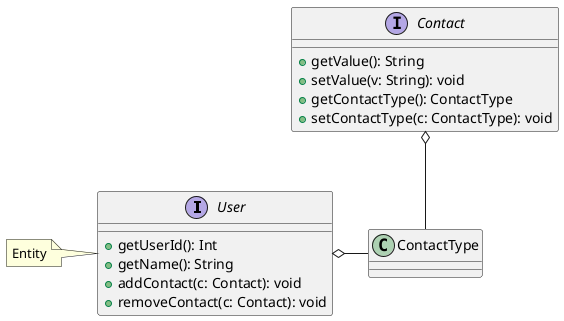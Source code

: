 @startuml

interface User {
 + getUserId(): Int
 + getName(): String
 + addContact(c: Contact): void
 + removeContact(c: Contact): void

}
note left: Entity

interface Contact {
 + getValue(): String
 + setValue(v: String): void
 + getContactType(): ContactType
 + setContactType(c: ContactType): void
}

ContactType -left-o User


Contact o-- ContactType

@enduml
